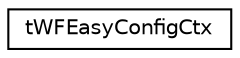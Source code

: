 digraph "Graphical Class Hierarchy"
{
  edge [fontname="Helvetica",fontsize="10",labelfontname="Helvetica",labelfontsize="10"];
  node [fontname="Helvetica",fontsize="10",shape=record];
  rankdir="LR";
  Node1 [label="tWFEasyConfigCtx",height=0.2,width=0.4,color="black", fillcolor="white", style="filled",URL="$structt_w_f_easy_config_ctx.html"];
}
